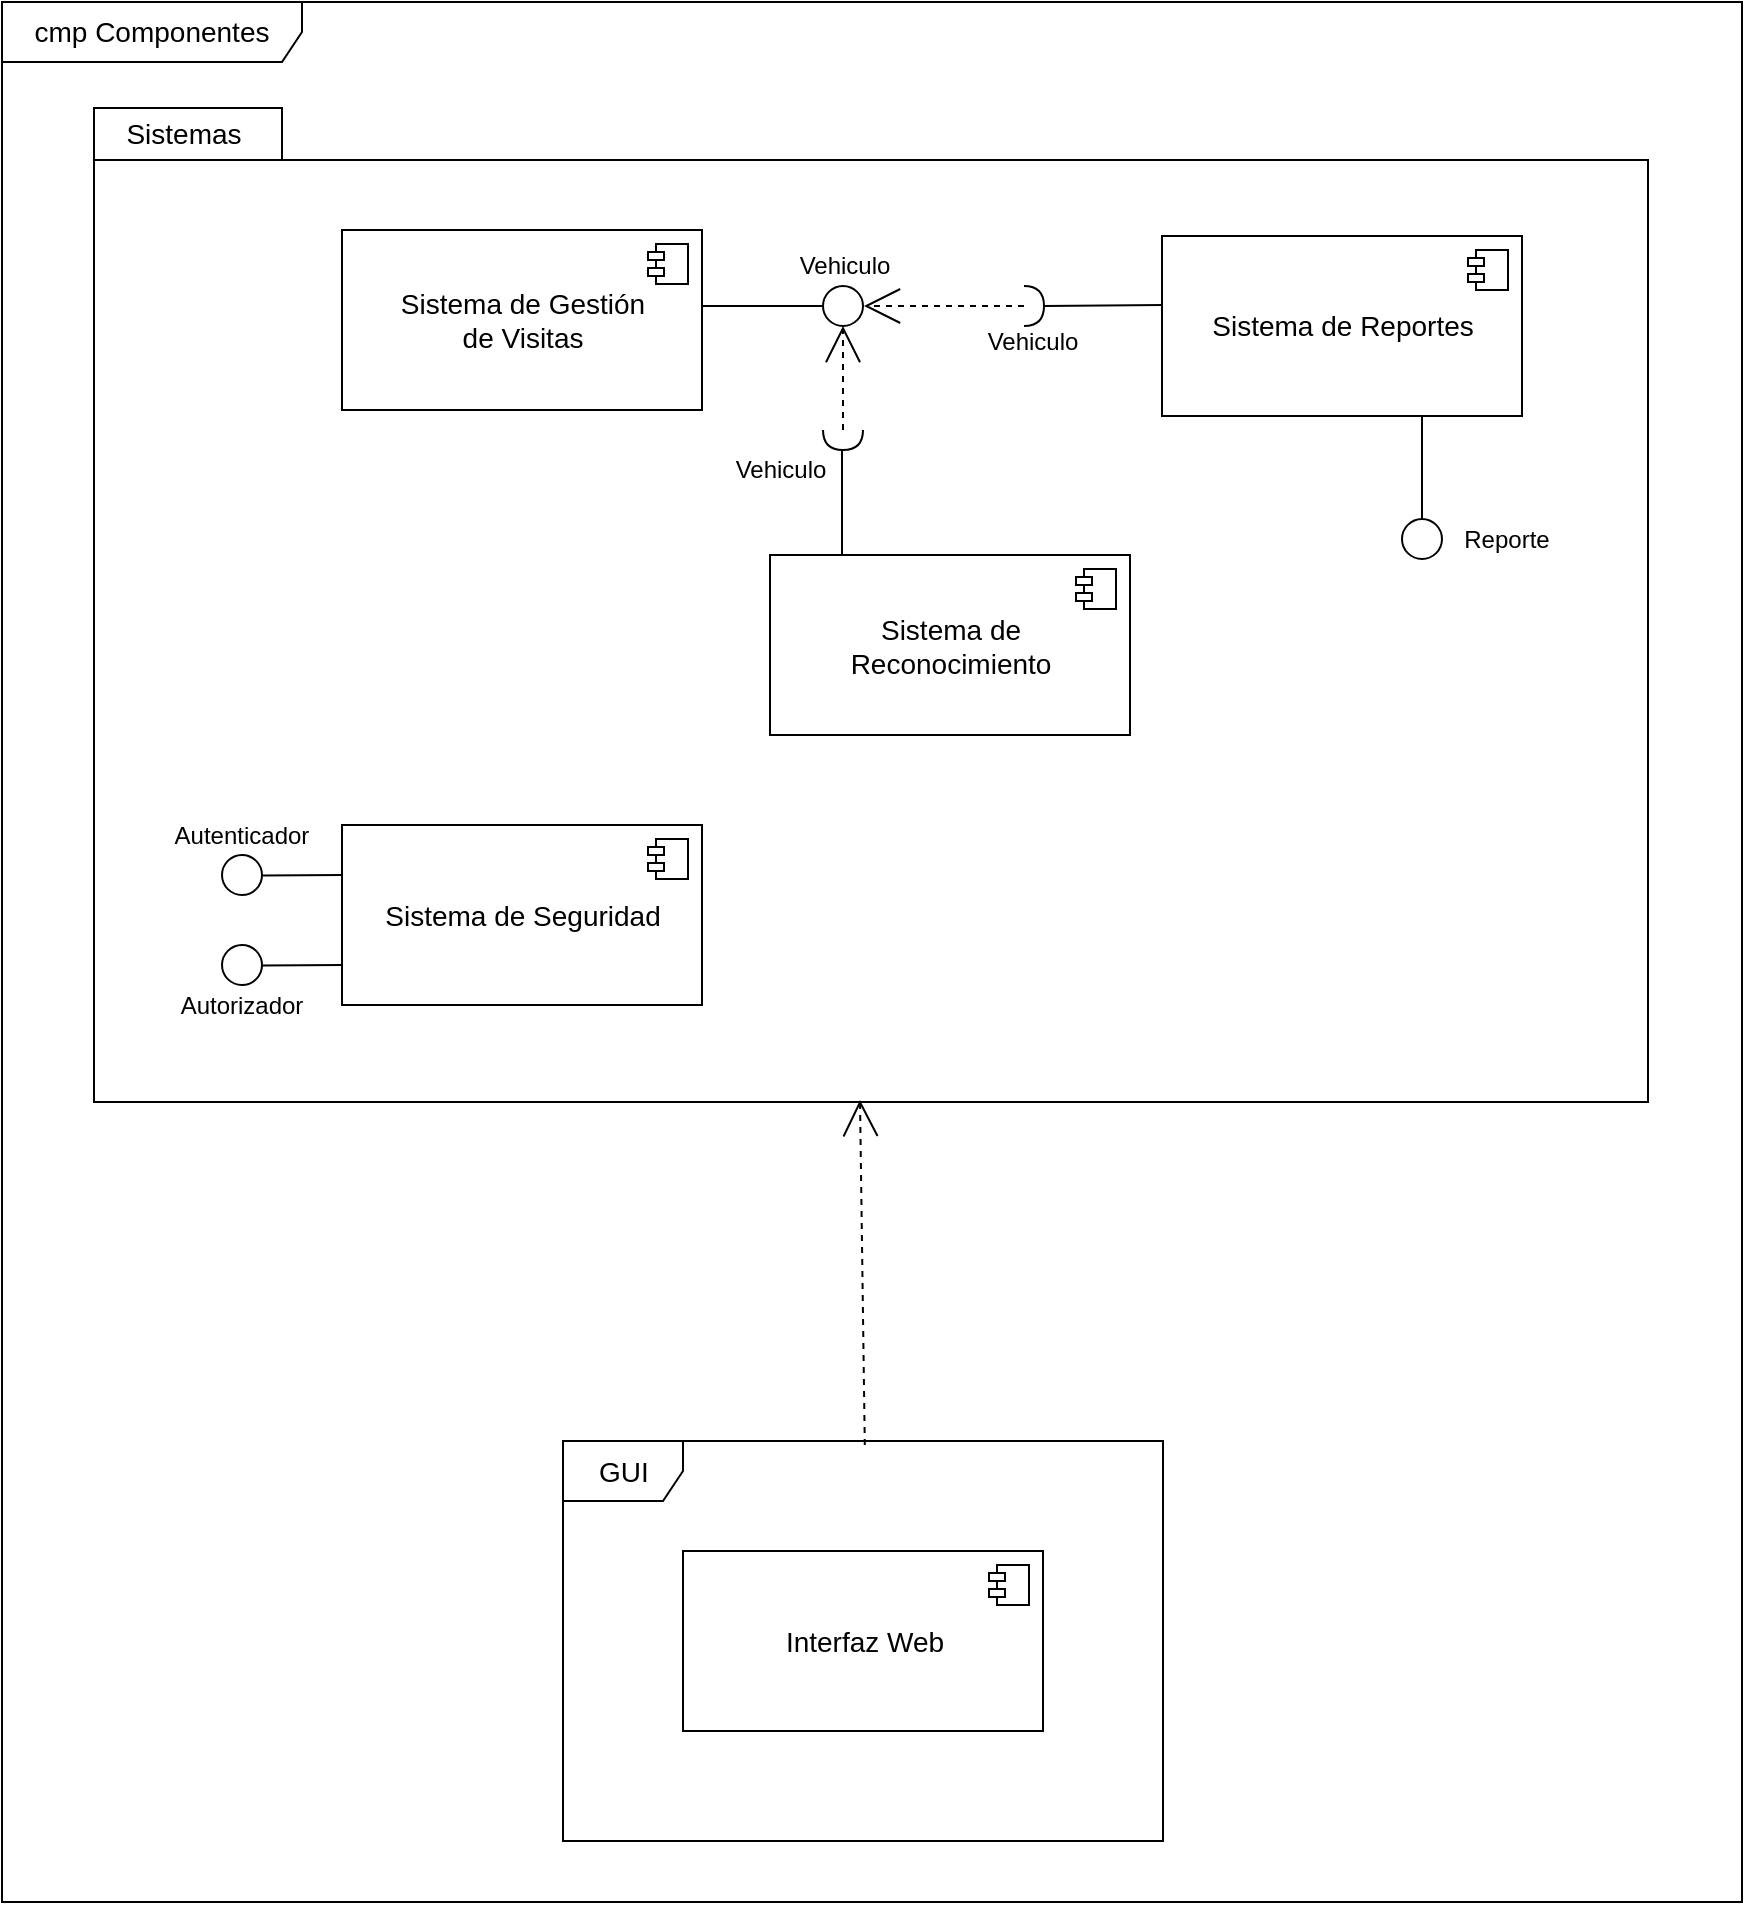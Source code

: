 <mxfile version="10.6.7" type="device"><diagram name="Page-1" id="5f0bae14-7c28-e335-631c-24af17079c00"><mxGraphModel dx="195" dy="101" grid="1" gridSize="10" guides="1" tooltips="1" connect="1" arrows="1" fold="1" page="1" pageScale="1" pageWidth="1100" pageHeight="850" background="#ffffff" math="0" shadow="0"><root><mxCell id="0"/><mxCell id="1" parent="0"/><mxCell id="LnMjHEBjEQ8KDQxfxa-6-26" value="&lt;font style=&quot;font-size: 14px&quot;&gt;cmp Componentes&lt;/font&gt;" style="shape=umlFrame;whiteSpace=wrap;html=1;width=150;height=30;" vertex="1" parent="1"><mxGeometry x="90" y="145" width="870" height="950" as="geometry"/></mxCell><mxCell id="LnMjHEBjEQ8KDQxfxa-6-64" value="" style="shape=folder;fontStyle=1;spacingTop=10;tabWidth=94;tabHeight=26;tabPosition=left;html=1;" vertex="1" parent="1"><mxGeometry x="136" y="198" width="777" height="497" as="geometry"/></mxCell><mxCell id="8Zv1CBoqzu5yNa0CVfL8-7" value="&lt;font style=&quot;font-size: 14px&quot;&gt;Interfaz Web&lt;/font&gt;&lt;br&gt;" style="html=1;" parent="1" vertex="1"><mxGeometry x="430.5" y="919.5" width="180" height="90" as="geometry"/></mxCell><mxCell id="8Zv1CBoqzu5yNa0CVfL8-8" value="" style="shape=component;jettyWidth=8;jettyHeight=4;" parent="8Zv1CBoqzu5yNa0CVfL8-7" vertex="1"><mxGeometry x="1" width="20" height="20" relative="1" as="geometry"><mxPoint x="-27" y="7" as="offset"/></mxGeometry></mxCell><mxCell id="8Zv1CBoqzu5yNa0CVfL8-10" value="&lt;font style=&quot;font-size: 14px&quot;&gt;&lt;font&gt;Sistema de Gestión&lt;br&gt;&lt;/font&gt;de Visitas&lt;/font&gt;&lt;br&gt;" style="html=1;" parent="1" vertex="1"><mxGeometry x="260" y="259" width="180" height="90" as="geometry"/></mxCell><mxCell id="8Zv1CBoqzu5yNa0CVfL8-11" value="" style="shape=component;jettyWidth=8;jettyHeight=4;" parent="8Zv1CBoqzu5yNa0CVfL8-10" vertex="1"><mxGeometry x="1" width="20" height="20" relative="1" as="geometry"><mxPoint x="-27" y="7" as="offset"/></mxGeometry></mxCell><mxCell id="8Zv1CBoqzu5yNa0CVfL8-12" value="&lt;font style=&quot;font-size: 14px&quot;&gt;&lt;font&gt;Sistema de Reportes&lt;/font&gt;&lt;/font&gt;&lt;br&gt;" style="html=1;" parent="1" vertex="1"><mxGeometry x="670" y="262" width="180" height="90" as="geometry"/></mxCell><mxCell id="8Zv1CBoqzu5yNa0CVfL8-13" value="" style="shape=component;jettyWidth=8;jettyHeight=4;" parent="8Zv1CBoqzu5yNa0CVfL8-12" vertex="1"><mxGeometry x="1" width="20" height="20" relative="1" as="geometry"><mxPoint x="-27" y="7" as="offset"/></mxGeometry></mxCell><mxCell id="8Zv1CBoqzu5yNa0CVfL8-14" value="&lt;span style=&quot;font-size: 14px&quot;&gt;Sistema de&lt;br&gt;Reconocimiento&lt;/span&gt;&lt;br&gt;" style="html=1;" parent="1" vertex="1"><mxGeometry x="474" y="421.5" width="180" height="90" as="geometry"/></mxCell><mxCell id="8Zv1CBoqzu5yNa0CVfL8-15" value="" style="shape=component;jettyWidth=8;jettyHeight=4;" parent="8Zv1CBoqzu5yNa0CVfL8-14" vertex="1"><mxGeometry x="1" width="20" height="20" relative="1" as="geometry"><mxPoint x="-27" y="7" as="offset"/></mxGeometry></mxCell><mxCell id="8Zv1CBoqzu5yNa0CVfL8-17" value="&lt;font style=&quot;font-size: 14px&quot;&gt;&lt;font&gt;Sistema de Seguridad&lt;/font&gt;&lt;/font&gt;&lt;br&gt;" style="html=1;" parent="1" vertex="1"><mxGeometry x="260" y="556.5" width="180" height="90" as="geometry"/></mxCell><mxCell id="8Zv1CBoqzu5yNa0CVfL8-18" value="" style="shape=component;jettyWidth=8;jettyHeight=4;" parent="8Zv1CBoqzu5yNa0CVfL8-17" vertex="1"><mxGeometry x="1" width="20" height="20" relative="1" as="geometry"><mxPoint x="-27" y="7" as="offset"/></mxGeometry></mxCell><mxCell id="8Zv1CBoqzu5yNa0CVfL8-29" value="" style="group" parent="1" vertex="1" connectable="0"><mxGeometry x="200" y="571.5" width="60" height="20" as="geometry"/></mxCell><mxCell id="8Zv1CBoqzu5yNa0CVfL8-20" value="" style="ellipse;whiteSpace=wrap;html=1;rounded=0;shadow=0;comic=0;labelBackgroundColor=none;strokeColor=#000000;strokeWidth=1;fillColor=#ffffff;fontFamily=Verdana;fontSize=12;fontColor=#000000;align=center;" parent="8Zv1CBoqzu5yNa0CVfL8-29" vertex="1"><mxGeometry width="20" height="20" as="geometry"/></mxCell><mxCell id="8Zv1CBoqzu5yNa0CVfL8-27" value="" style="endArrow=none;html=1;strokeWidth=1;exitX=1;exitY=0.5;exitDx=0;exitDy=0;" parent="8Zv1CBoqzu5yNa0CVfL8-29" edge="1"><mxGeometry width="50" height="50" relative="1" as="geometry"><mxPoint x="19.966" y="10.31" as="sourcePoint"/><mxPoint x="60" y="10" as="targetPoint"/></mxGeometry></mxCell><mxCell id="8Zv1CBoqzu5yNa0CVfL8-30" value="" style="group" parent="1" vertex="1" connectable="0"><mxGeometry x="200" y="616.5" width="60" height="20" as="geometry"/></mxCell><mxCell id="8Zv1CBoqzu5yNa0CVfL8-31" value="" style="ellipse;whiteSpace=wrap;html=1;rounded=0;shadow=0;comic=0;labelBackgroundColor=none;strokeColor=#000000;strokeWidth=1;fillColor=#ffffff;fontFamily=Verdana;fontSize=12;fontColor=#000000;align=center;" parent="8Zv1CBoqzu5yNa0CVfL8-30" vertex="1"><mxGeometry width="20" height="20" as="geometry"/></mxCell><mxCell id="8Zv1CBoqzu5yNa0CVfL8-32" value="" style="endArrow=none;html=1;strokeWidth=1;exitX=1;exitY=0.5;exitDx=0;exitDy=0;" parent="8Zv1CBoqzu5yNa0CVfL8-30" edge="1"><mxGeometry width="50" height="50" relative="1" as="geometry"><mxPoint x="19.966" y="10.31" as="sourcePoint"/><mxPoint x="60" y="10" as="targetPoint"/></mxGeometry></mxCell><mxCell id="8Zv1CBoqzu5yNa0CVfL8-34" value="Autenticador" style="text;html=1;strokeColor=none;fillColor=none;align=center;verticalAlign=middle;whiteSpace=wrap;rounded=0;" parent="1" vertex="1"><mxGeometry x="175" y="551.5" width="70" height="20" as="geometry"/></mxCell><mxCell id="8Zv1CBoqzu5yNa0CVfL8-35" value="Autorizador" style="text;html=1;strokeColor=none;fillColor=none;align=center;verticalAlign=middle;whiteSpace=wrap;rounded=0;" parent="1" vertex="1"><mxGeometry x="175" y="636.5" width="70" height="20" as="geometry"/></mxCell><mxCell id="8Zv1CBoqzu5yNa0CVfL8-46" style="edgeStyle=none;rounded=0;html=1;dashed=1;labelBackgroundColor=none;startArrow=none;startFill=0;startSize=8;endArrow=open;endFill=0;endSize=16;fontFamily=Verdana;fontSize=12;exitX=0.503;exitY=0.01;exitDx=0;exitDy=0;exitPerimeter=0;" parent="1" source="LnMjHEBjEQ8KDQxfxa-6-66" edge="1"><mxGeometry relative="1" as="geometry"><mxPoint x="518.571" y="870.857" as="sourcePoint"/><mxPoint x="519" y="694" as="targetPoint"/></mxGeometry></mxCell><mxCell id="8Zv1CBoqzu5yNa0CVfL8-47" value="" style="group" parent="1" vertex="1" connectable="0"><mxGeometry x="369" y="396" width="20" height="55" as="geometry"/></mxCell><mxCell id="8Zv1CBoqzu5yNa0CVfL8-48" value="" style="ellipse;whiteSpace=wrap;html=1;rounded=0;shadow=0;comic=0;labelBackgroundColor=none;strokeColor=#000000;strokeWidth=1;fillColor=#ffffff;fontFamily=Verdana;fontSize=12;fontColor=#000000;align=center;direction=south;" parent="1" vertex="1"><mxGeometry x="500.5" y="287" width="20" height="20" as="geometry"/></mxCell><mxCell id="8Zv1CBoqzu5yNa0CVfL8-49" style="edgeStyle=elbowEdgeStyle;rounded=0;html=1;labelBackgroundColor=none;startArrow=none;startFill=0;startSize=8;endArrow=none;endFill=0;endSize=16;fontFamily=Verdana;fontSize=12;exitX=0.5;exitY=0;exitDx=0;exitDy=0;" parent="1" edge="1"><mxGeometry relative="1" as="geometry"><mxPoint x="500" y="297" as="targetPoint"/><Array as="points"><mxPoint x="469.5" y="292"/></Array><mxPoint x="440" y="297" as="sourcePoint"/></mxGeometry></mxCell><mxCell id="8Zv1CBoqzu5yNa0CVfL8-50" value="Vehiculo&lt;br&gt;" style="text;html=1;strokeColor=none;fillColor=none;align=center;verticalAlign=middle;whiteSpace=wrap;rounded=0;" parent="1" vertex="1"><mxGeometry x="459" y="267" width="105" height="20" as="geometry"/></mxCell><mxCell id="8Zv1CBoqzu5yNa0CVfL8-52" value="" style="group" parent="1" vertex="1" connectable="0"><mxGeometry x="369" y="396" width="20" height="55" as="geometry"/></mxCell><mxCell id="LnMjHEBjEQ8KDQxfxa-6-11" value="" style="group" vertex="1" connectable="0" parent="1"><mxGeometry x="506.5" y="354" width="10" height="20" as="geometry"/></mxCell><mxCell id="LnMjHEBjEQ8KDQxfxa-6-12" value="" style="group" vertex="1" connectable="0" parent="LnMjHEBjEQ8KDQxfxa-6-11"><mxGeometry width="10" height="20" as="geometry"/></mxCell><mxCell id="LnMjHEBjEQ8KDQxfxa-6-9" value="" style="group" vertex="1" connectable="0" parent="LnMjHEBjEQ8KDQxfxa-6-12"><mxGeometry width="10" height="20" as="geometry"/></mxCell><mxCell id="LnMjHEBjEQ8KDQxfxa-6-3" value="" style="shape=requiredInterface;html=1;verticalLabelPosition=bottom;rotation=90;" vertex="1" parent="LnMjHEBjEQ8KDQxfxa-6-9"><mxGeometry x="-1" width="10" height="20" as="geometry"/></mxCell><mxCell id="LnMjHEBjEQ8KDQxfxa-6-5" style="edgeStyle=elbowEdgeStyle;rounded=0;html=1;labelBackgroundColor=none;startArrow=none;startFill=0;startSize=8;endArrow=none;endFill=0;endSize=16;fontFamily=Verdana;fontSize=12;jumpSize=6;" edge="1" parent="LnMjHEBjEQ8KDQxfxa-6-9" source="8Zv1CBoqzu5yNa0CVfL8-14"><mxGeometry relative="1" as="geometry"><mxPoint x="3.5" y="35" as="targetPoint"/><Array as="points"><mxPoint x="3.5" y="15"/></Array><mxPoint x="-26" y="25" as="sourcePoint"/></mxGeometry></mxCell><mxCell id="LnMjHEBjEQ8KDQxfxa-6-15" style="edgeStyle=none;rounded=0;html=1;dashed=1;labelBackgroundColor=none;startArrow=none;startFill=0;startSize=8;endArrow=open;endFill=0;endSize=16;fontFamily=Verdana;fontSize=12;exitX=0;exitY=0.5;exitDx=0;exitDy=0;exitPerimeter=0;entryX=1;entryY=0.5;entryDx=0;entryDy=0;" edge="1" parent="1" source="LnMjHEBjEQ8KDQxfxa-6-3" target="8Zv1CBoqzu5yNa0CVfL8-48"><mxGeometry relative="1" as="geometry"><mxPoint x="512.845" y="558.966" as="sourcePoint"/><mxPoint x="516.462" y="414" as="targetPoint"/></mxGeometry></mxCell><mxCell id="LnMjHEBjEQ8KDQxfxa-6-16" value="Vehiculo&lt;br&gt;" style="text;html=1;strokeColor=none;fillColor=none;align=center;verticalAlign=middle;whiteSpace=wrap;rounded=0;" vertex="1" parent="1"><mxGeometry x="427" y="369" width="105" height="20" as="geometry"/></mxCell><mxCell id="LnMjHEBjEQ8KDQxfxa-6-19" value="" style="shape=requiredInterface;html=1;verticalLabelPosition=bottom;" vertex="1" parent="1"><mxGeometry x="601" y="287" width="10" height="20" as="geometry"/></mxCell><mxCell id="LnMjHEBjEQ8KDQxfxa-6-21" style="edgeStyle=none;rounded=0;html=1;dashed=1;labelBackgroundColor=none;startArrow=none;startFill=0;startSize=8;endArrow=open;endFill=0;endSize=16;fontFamily=Verdana;fontSize=12;exitX=0;exitY=0.5;exitDx=0;exitDy=0;exitPerimeter=0;" edge="1" parent="1" source="LnMjHEBjEQ8KDQxfxa-6-19"><mxGeometry relative="1" as="geometry"><mxPoint x="570.111" y="323.111" as="sourcePoint"/><mxPoint x="521" y="297" as="targetPoint"/></mxGeometry></mxCell><mxCell id="LnMjHEBjEQ8KDQxfxa-6-22" value="Vehiculo&lt;br&gt;" style="text;html=1;strokeColor=none;fillColor=none;align=center;verticalAlign=middle;whiteSpace=wrap;rounded=0;" vertex="1" parent="1"><mxGeometry x="552.5" y="305" width="105" height="20" as="geometry"/></mxCell><mxCell id="LnMjHEBjEQ8KDQxfxa-6-23" style="edgeStyle=elbowEdgeStyle;rounded=0;html=1;labelBackgroundColor=none;startArrow=none;startFill=0;startSize=8;endArrow=none;endFill=0;endSize=16;fontFamily=Verdana;fontSize=12;jumpSize=6;" edge="1" parent="1"><mxGeometry relative="1" as="geometry"><mxPoint x="800" y="372" as="targetPoint"/><Array as="points"><mxPoint x="800" y="352"/></Array><mxPoint x="800" y="404.5" as="sourcePoint"/></mxGeometry></mxCell><mxCell id="LnMjHEBjEQ8KDQxfxa-6-24" value="" style="ellipse;whiteSpace=wrap;html=1;rounded=0;shadow=0;comic=0;labelBackgroundColor=none;strokeColor=#000000;strokeWidth=1;fillColor=#ffffff;fontFamily=Verdana;fontSize=12;fontColor=#000000;align=center;direction=south;" vertex="1" parent="1"><mxGeometry x="790" y="403.5" width="20" height="20" as="geometry"/></mxCell><mxCell id="LnMjHEBjEQ8KDQxfxa-6-25" value="Reporte&lt;br&gt;" style="text;html=1;strokeColor=none;fillColor=none;align=center;verticalAlign=middle;whiteSpace=wrap;rounded=0;" vertex="1" parent="1"><mxGeometry x="790" y="403.5" width="105" height="20" as="geometry"/></mxCell><mxCell id="LnMjHEBjEQ8KDQxfxa-6-65" value="&lt;font style=&quot;font-size: 14px&quot;&gt;Sistemas&lt;/font&gt;" style="text;html=1;strokeColor=none;fillColor=none;align=center;verticalAlign=middle;whiteSpace=wrap;rounded=0;" vertex="1" parent="1"><mxGeometry x="151" y="201" width="60" height="20" as="geometry"/></mxCell><mxCell id="LnMjHEBjEQ8KDQxfxa-6-66" value="&lt;font style=&quot;font-size: 14px&quot;&gt;GUI&lt;/font&gt;" style="shape=umlFrame;whiteSpace=wrap;html=1;" vertex="1" parent="1"><mxGeometry x="370.5" y="864.5" width="300" height="200" as="geometry"/></mxCell><mxCell id="LnMjHEBjEQ8KDQxfxa-6-67" value="" style="endArrow=none;html=1;exitX=1;exitY=0.5;exitDx=0;exitDy=0;exitPerimeter=0;entryX=-0.003;entryY=0.383;entryDx=0;entryDy=0;entryPerimeter=0;" edge="1" parent="1" source="LnMjHEBjEQ8KDQxfxa-6-19"><mxGeometry width="50" height="50" relative="1" as="geometry"><mxPoint x="611" y="340" as="sourcePoint"/><mxPoint x="670.419" y="296.442" as="targetPoint"/></mxGeometry></mxCell></root></mxGraphModel></diagram></mxfile>